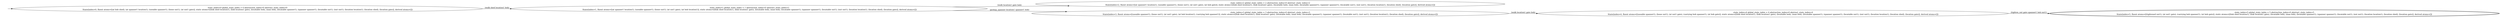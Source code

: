 digraph {
rankdir="LR"
s0[label="state_index=0 global_state_index = 0 abstraction_index=0 abstract_state_index=0
State(index=0, fluent atoms=[(at bob shed), (at spanner1 location1), (useable spanner1), (loose nut1), (at nut1 gate)], static atoms=[(link shed location1), (link location1 gate), (locatable bob), (man bob), (locatable spanner1), (spanner spanner1), (locatable nut1), (nut nut1), (location location1), (location shed), (location gate)], derived atoms=[])
"]
s1[label="state_index=1 global_state_index = 1 abstraction_index=0 abstract_state_index=1
State(index=1, fluent atoms=[(at spanner1 location1), (useable spanner1), (loose nut1), (at nut1 gate), (at bob location1)], static atoms=[(link shed location1), (link location1 gate), (locatable bob), (man bob), (locatable spanner1), (spanner spanner1), (locatable nut1), (nut nut1), (location location1), (location shed), (location gate)], derived atoms=[])
"]
s2[label="state_index=2 global_state_index = 2 abstraction_index=0 abstract_state_index=2
State(index=2, fluent atoms=[(at spanner1 location1), (useable spanner1), (loose nut1), (at nut1 gate), (at bob gate)], static atoms=[(link shed location1), (link location1 gate), (locatable bob), (man bob), (locatable spanner1), (spanner spanner1), (locatable nut1), (nut nut1), (location location1), (location shed), (location gate)], derived atoms=[])
"]
s3[label="state_index=3 global_state_index = 3 abstraction_index=0 abstract_state_index=3
State(index=3, fluent atoms=[(useable spanner1), (loose nut1), (at nut1 gate), (at bob location1), (carrying bob spanner1)], static atoms=[(link shed location1), (link location1 gate), (locatable bob), (man bob), (locatable spanner1), (spanner spanner1), (locatable nut1), (nut nut1), (location location1), (location shed), (location gate)], derived atoms=[])
"]
s4[label="state_index=4 global_state_index = 4 abstraction_index=0 abstract_state_index=4
State(index=4, fluent atoms=[(useable spanner1), (loose nut1), (at nut1 gate), (carrying bob spanner1), (at bob gate)], static atoms=[(link shed location1), (link location1 gate), (locatable bob), (man bob), (locatable spanner1), (spanner spanner1), (locatable nut1), (nut nut1), (location location1), (location shed), (location gate)], derived atoms=[])
"]
s5[peripheries=2,label="state_index=5 global_state_index = 5 abstraction_index=0 abstract_state_index=5
State(index=5, fluent atoms=[(tightened nut1), (at nut1 gate), (carrying bob spanner1), (at bob gate)], static atoms=[(link shed location1), (link location1 gate), (locatable bob), (man bob), (locatable spanner1), (spanner spanner1), (locatable nut1), (nut nut1), (location location1), (location shed), (location gate)], derived atoms=[])
"]
Dangling [ label = "", style = invis ]
{ rank = same; Dangling }
Dangling -> s0
{ rank = same; s2}
{ rank = same; s0}
{ rank = same; s1}
{ rank = same; s3}
{ rank = same; s4}
{ rank = same; s5}
s0->s1 [label="(walk shed location1 bob)
"]
s1->s2 [label="(walk location1 gate bob)
"]
s1->s3 [label="(pickup_spanner location1 spanner1 bob)
"]
s3->s4 [label="(walk location1 gate bob)
"]
s4->s5 [label="(tighten_nut gate spanner1 bob nut1)
"]
}
